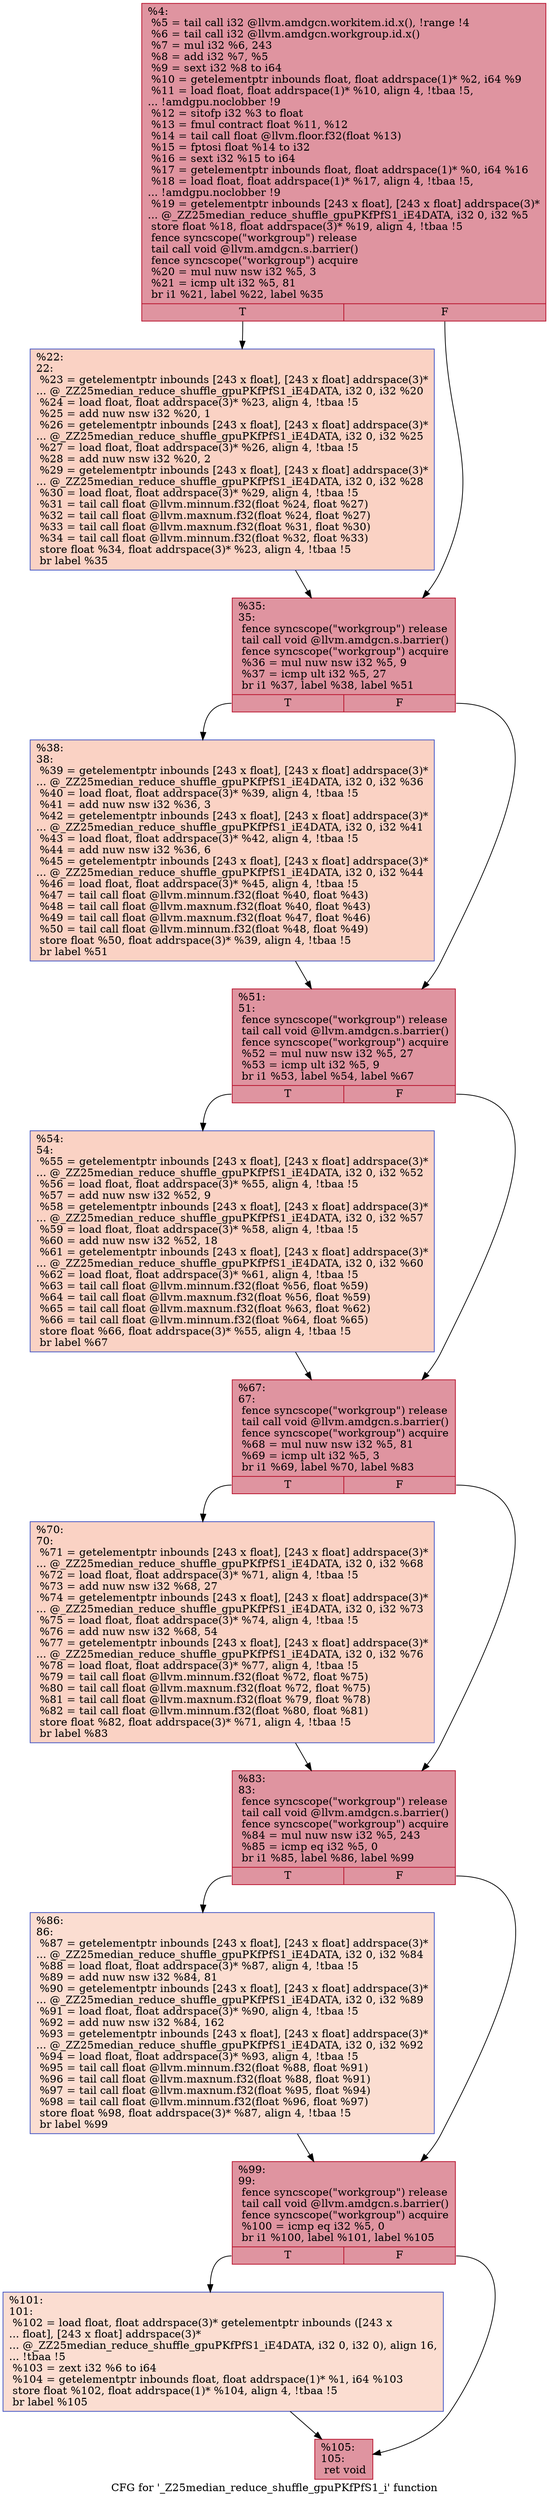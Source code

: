 digraph "CFG for '_Z25median_reduce_shuffle_gpuPKfPfS1_i' function" {
	label="CFG for '_Z25median_reduce_shuffle_gpuPKfPfS1_i' function";

	Node0x5378a20 [shape=record,color="#b70d28ff", style=filled, fillcolor="#b70d2870",label="{%4:\l  %5 = tail call i32 @llvm.amdgcn.workitem.id.x(), !range !4\l  %6 = tail call i32 @llvm.amdgcn.workgroup.id.x()\l  %7 = mul i32 %6, 243\l  %8 = add i32 %7, %5\l  %9 = sext i32 %8 to i64\l  %10 = getelementptr inbounds float, float addrspace(1)* %2, i64 %9\l  %11 = load float, float addrspace(1)* %10, align 4, !tbaa !5,\l... !amdgpu.noclobber !9\l  %12 = sitofp i32 %3 to float\l  %13 = fmul contract float %11, %12\l  %14 = tail call float @llvm.floor.f32(float %13)\l  %15 = fptosi float %14 to i32\l  %16 = sext i32 %15 to i64\l  %17 = getelementptr inbounds float, float addrspace(1)* %0, i64 %16\l  %18 = load float, float addrspace(1)* %17, align 4, !tbaa !5,\l... !amdgpu.noclobber !9\l  %19 = getelementptr inbounds [243 x float], [243 x float] addrspace(3)*\l... @_ZZ25median_reduce_shuffle_gpuPKfPfS1_iE4DATA, i32 0, i32 %5\l  store float %18, float addrspace(3)* %19, align 4, !tbaa !5\l  fence syncscope(\"workgroup\") release\l  tail call void @llvm.amdgcn.s.barrier()\l  fence syncscope(\"workgroup\") acquire\l  %20 = mul nuw nsw i32 %5, 3\l  %21 = icmp ult i32 %5, 81\l  br i1 %21, label %22, label %35\l|{<s0>T|<s1>F}}"];
	Node0x5378a20:s0 -> Node0x537be10;
	Node0x5378a20:s1 -> Node0x537bea0;
	Node0x537be10 [shape=record,color="#3d50c3ff", style=filled, fillcolor="#f4987a70",label="{%22:\l22:                                               \l  %23 = getelementptr inbounds [243 x float], [243 x float] addrspace(3)*\l... @_ZZ25median_reduce_shuffle_gpuPKfPfS1_iE4DATA, i32 0, i32 %20\l  %24 = load float, float addrspace(3)* %23, align 4, !tbaa !5\l  %25 = add nuw nsw i32 %20, 1\l  %26 = getelementptr inbounds [243 x float], [243 x float] addrspace(3)*\l... @_ZZ25median_reduce_shuffle_gpuPKfPfS1_iE4DATA, i32 0, i32 %25\l  %27 = load float, float addrspace(3)* %26, align 4, !tbaa !5\l  %28 = add nuw nsw i32 %20, 2\l  %29 = getelementptr inbounds [243 x float], [243 x float] addrspace(3)*\l... @_ZZ25median_reduce_shuffle_gpuPKfPfS1_iE4DATA, i32 0, i32 %28\l  %30 = load float, float addrspace(3)* %29, align 4, !tbaa !5\l  %31 = tail call float @llvm.minnum.f32(float %24, float %27)\l  %32 = tail call float @llvm.maxnum.f32(float %24, float %27)\l  %33 = tail call float @llvm.maxnum.f32(float %31, float %30)\l  %34 = tail call float @llvm.minnum.f32(float %32, float %33)\l  store float %34, float addrspace(3)* %23, align 4, !tbaa !5\l  br label %35\l}"];
	Node0x537be10 -> Node0x537bea0;
	Node0x537bea0 [shape=record,color="#b70d28ff", style=filled, fillcolor="#b70d2870",label="{%35:\l35:                                               \l  fence syncscope(\"workgroup\") release\l  tail call void @llvm.amdgcn.s.barrier()\l  fence syncscope(\"workgroup\") acquire\l  %36 = mul nuw nsw i32 %5, 9\l  %37 = icmp ult i32 %5, 27\l  br i1 %37, label %38, label %51\l|{<s0>T|<s1>F}}"];
	Node0x537bea0:s0 -> Node0x537d070;
	Node0x537bea0:s1 -> Node0x537d0c0;
	Node0x537d070 [shape=record,color="#3d50c3ff", style=filled, fillcolor="#f4987a70",label="{%38:\l38:                                               \l  %39 = getelementptr inbounds [243 x float], [243 x float] addrspace(3)*\l... @_ZZ25median_reduce_shuffle_gpuPKfPfS1_iE4DATA, i32 0, i32 %36\l  %40 = load float, float addrspace(3)* %39, align 4, !tbaa !5\l  %41 = add nuw nsw i32 %36, 3\l  %42 = getelementptr inbounds [243 x float], [243 x float] addrspace(3)*\l... @_ZZ25median_reduce_shuffle_gpuPKfPfS1_iE4DATA, i32 0, i32 %41\l  %43 = load float, float addrspace(3)* %42, align 4, !tbaa !5\l  %44 = add nuw nsw i32 %36, 6\l  %45 = getelementptr inbounds [243 x float], [243 x float] addrspace(3)*\l... @_ZZ25median_reduce_shuffle_gpuPKfPfS1_iE4DATA, i32 0, i32 %44\l  %46 = load float, float addrspace(3)* %45, align 4, !tbaa !5\l  %47 = tail call float @llvm.minnum.f32(float %40, float %43)\l  %48 = tail call float @llvm.maxnum.f32(float %40, float %43)\l  %49 = tail call float @llvm.maxnum.f32(float %47, float %46)\l  %50 = tail call float @llvm.minnum.f32(float %48, float %49)\l  store float %50, float addrspace(3)* %39, align 4, !tbaa !5\l  br label %51\l}"];
	Node0x537d070 -> Node0x537d0c0;
	Node0x537d0c0 [shape=record,color="#b70d28ff", style=filled, fillcolor="#b70d2870",label="{%51:\l51:                                               \l  fence syncscope(\"workgroup\") release\l  tail call void @llvm.amdgcn.s.barrier()\l  fence syncscope(\"workgroup\") acquire\l  %52 = mul nuw nsw i32 %5, 27\l  %53 = icmp ult i32 %5, 9\l  br i1 %53, label %54, label %67\l|{<s0>T|<s1>F}}"];
	Node0x537d0c0:s0 -> Node0x537df40;
	Node0x537d0c0:s1 -> Node0x537df90;
	Node0x537df40 [shape=record,color="#3d50c3ff", style=filled, fillcolor="#f4987a70",label="{%54:\l54:                                               \l  %55 = getelementptr inbounds [243 x float], [243 x float] addrspace(3)*\l... @_ZZ25median_reduce_shuffle_gpuPKfPfS1_iE4DATA, i32 0, i32 %52\l  %56 = load float, float addrspace(3)* %55, align 4, !tbaa !5\l  %57 = add nuw nsw i32 %52, 9\l  %58 = getelementptr inbounds [243 x float], [243 x float] addrspace(3)*\l... @_ZZ25median_reduce_shuffle_gpuPKfPfS1_iE4DATA, i32 0, i32 %57\l  %59 = load float, float addrspace(3)* %58, align 4, !tbaa !5\l  %60 = add nuw nsw i32 %52, 18\l  %61 = getelementptr inbounds [243 x float], [243 x float] addrspace(3)*\l... @_ZZ25median_reduce_shuffle_gpuPKfPfS1_iE4DATA, i32 0, i32 %60\l  %62 = load float, float addrspace(3)* %61, align 4, !tbaa !5\l  %63 = tail call float @llvm.minnum.f32(float %56, float %59)\l  %64 = tail call float @llvm.maxnum.f32(float %56, float %59)\l  %65 = tail call float @llvm.maxnum.f32(float %63, float %62)\l  %66 = tail call float @llvm.minnum.f32(float %64, float %65)\l  store float %66, float addrspace(3)* %55, align 4, !tbaa !5\l  br label %67\l}"];
	Node0x537df40 -> Node0x537df90;
	Node0x537df90 [shape=record,color="#b70d28ff", style=filled, fillcolor="#b70d2870",label="{%67:\l67:                                               \l  fence syncscope(\"workgroup\") release\l  tail call void @llvm.amdgcn.s.barrier()\l  fence syncscope(\"workgroup\") acquire\l  %68 = mul nuw nsw i32 %5, 81\l  %69 = icmp ult i32 %5, 3\l  br i1 %69, label %70, label %83\l|{<s0>T|<s1>F}}"];
	Node0x537df90:s0 -> Node0x537ef80;
	Node0x537df90:s1 -> Node0x537efd0;
	Node0x537ef80 [shape=record,color="#3d50c3ff", style=filled, fillcolor="#f4987a70",label="{%70:\l70:                                               \l  %71 = getelementptr inbounds [243 x float], [243 x float] addrspace(3)*\l... @_ZZ25median_reduce_shuffle_gpuPKfPfS1_iE4DATA, i32 0, i32 %68\l  %72 = load float, float addrspace(3)* %71, align 4, !tbaa !5\l  %73 = add nuw nsw i32 %68, 27\l  %74 = getelementptr inbounds [243 x float], [243 x float] addrspace(3)*\l... @_ZZ25median_reduce_shuffle_gpuPKfPfS1_iE4DATA, i32 0, i32 %73\l  %75 = load float, float addrspace(3)* %74, align 4, !tbaa !5\l  %76 = add nuw nsw i32 %68, 54\l  %77 = getelementptr inbounds [243 x float], [243 x float] addrspace(3)*\l... @_ZZ25median_reduce_shuffle_gpuPKfPfS1_iE4DATA, i32 0, i32 %76\l  %78 = load float, float addrspace(3)* %77, align 4, !tbaa !5\l  %79 = tail call float @llvm.minnum.f32(float %72, float %75)\l  %80 = tail call float @llvm.maxnum.f32(float %72, float %75)\l  %81 = tail call float @llvm.maxnum.f32(float %79, float %78)\l  %82 = tail call float @llvm.minnum.f32(float %80, float %81)\l  store float %82, float addrspace(3)* %71, align 4, !tbaa !5\l  br label %83\l}"];
	Node0x537ef80 -> Node0x537efd0;
	Node0x537efd0 [shape=record,color="#b70d28ff", style=filled, fillcolor="#b70d2870",label="{%83:\l83:                                               \l  fence syncscope(\"workgroup\") release\l  tail call void @llvm.amdgcn.s.barrier()\l  fence syncscope(\"workgroup\") acquire\l  %84 = mul nuw nsw i32 %5, 243\l  %85 = icmp eq i32 %5, 0\l  br i1 %85, label %86, label %99\l|{<s0>T|<s1>F}}"];
	Node0x537efd0:s0 -> Node0x537fd80;
	Node0x537efd0:s1 -> Node0x537fdd0;
	Node0x537fd80 [shape=record,color="#3d50c3ff", style=filled, fillcolor="#f7b39670",label="{%86:\l86:                                               \l  %87 = getelementptr inbounds [243 x float], [243 x float] addrspace(3)*\l... @_ZZ25median_reduce_shuffle_gpuPKfPfS1_iE4DATA, i32 0, i32 %84\l  %88 = load float, float addrspace(3)* %87, align 4, !tbaa !5\l  %89 = add nuw nsw i32 %84, 81\l  %90 = getelementptr inbounds [243 x float], [243 x float] addrspace(3)*\l... @_ZZ25median_reduce_shuffle_gpuPKfPfS1_iE4DATA, i32 0, i32 %89\l  %91 = load float, float addrspace(3)* %90, align 4, !tbaa !5\l  %92 = add nuw nsw i32 %84, 162\l  %93 = getelementptr inbounds [243 x float], [243 x float] addrspace(3)*\l... @_ZZ25median_reduce_shuffle_gpuPKfPfS1_iE4DATA, i32 0, i32 %92\l  %94 = load float, float addrspace(3)* %93, align 4, !tbaa !5\l  %95 = tail call float @llvm.minnum.f32(float %88, float %91)\l  %96 = tail call float @llvm.maxnum.f32(float %88, float %91)\l  %97 = tail call float @llvm.maxnum.f32(float %95, float %94)\l  %98 = tail call float @llvm.minnum.f32(float %96, float %97)\l  store float %98, float addrspace(3)* %87, align 4, !tbaa !5\l  br label %99\l}"];
	Node0x537fd80 -> Node0x537fdd0;
	Node0x537fdd0 [shape=record,color="#b70d28ff", style=filled, fillcolor="#b70d2870",label="{%99:\l99:                                               \l  fence syncscope(\"workgroup\") release\l  tail call void @llvm.amdgcn.s.barrier()\l  fence syncscope(\"workgroup\") acquire\l  %100 = icmp eq i32 %5, 0\l  br i1 %100, label %101, label %105\l|{<s0>T|<s1>F}}"];
	Node0x537fdd0:s0 -> Node0x5380af0;
	Node0x537fdd0:s1 -> Node0x5380b40;
	Node0x5380af0 [shape=record,color="#3d50c3ff", style=filled, fillcolor="#f7b39670",label="{%101:\l101:                                              \l  %102 = load float, float addrspace(3)* getelementptr inbounds ([243 x\l... float], [243 x float] addrspace(3)*\l... @_ZZ25median_reduce_shuffle_gpuPKfPfS1_iE4DATA, i32 0, i32 0), align 16,\l... !tbaa !5\l  %103 = zext i32 %6 to i64\l  %104 = getelementptr inbounds float, float addrspace(1)* %1, i64 %103\l  store float %102, float addrspace(1)* %104, align 4, !tbaa !5\l  br label %105\l}"];
	Node0x5380af0 -> Node0x5380b40;
	Node0x5380b40 [shape=record,color="#b70d28ff", style=filled, fillcolor="#b70d2870",label="{%105:\l105:                                              \l  ret void\l}"];
}

